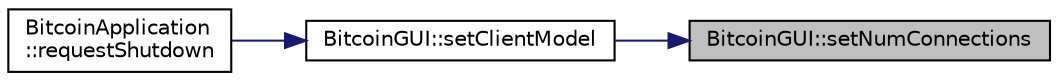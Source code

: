 digraph "BitcoinGUI::setNumConnections"
{
 // LATEX_PDF_SIZE
  edge [fontname="Helvetica",fontsize="10",labelfontname="Helvetica",labelfontsize="10"];
  node [fontname="Helvetica",fontsize="10",shape=record];
  rankdir="RL";
  Node41 [label="BitcoinGUI::setNumConnections",height=0.2,width=0.4,color="black", fillcolor="grey75", style="filled", fontcolor="black",tooltip=" "];
  Node41 -> Node42 [dir="back",color="midnightblue",fontsize="10",style="solid"];
  Node42 [label="BitcoinGUI::setClientModel",height=0.2,width=0.4,color="black", fillcolor="white", style="filled",URL="$class_bitcoin_g_u_i.html#a99d71e1f8478ab937ce2522c8d3815e3",tooltip=" "];
  Node42 -> Node43 [dir="back",color="midnightblue",fontsize="10",style="solid"];
  Node43 [label="BitcoinApplication\l::requestShutdown",height=0.2,width=0.4,color="black", fillcolor="white", style="filled",URL="$class_bitcoin_application.html#a37c560d4c04d14a6da151b82caf8888f",tooltip="Request core shutdown."];
}
